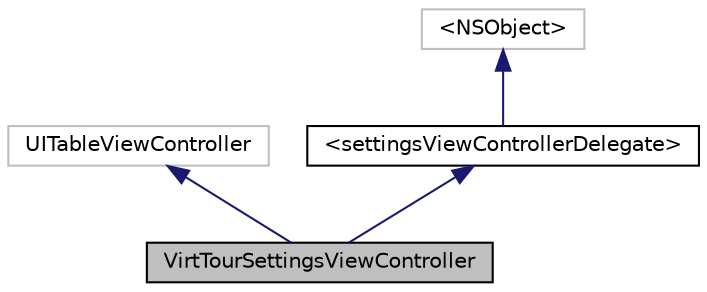 digraph "VirtTourSettingsViewController"
{
  edge [fontname="Helvetica",fontsize="10",labelfontname="Helvetica",labelfontsize="10"];
  node [fontname="Helvetica",fontsize="10",shape=record];
  Node1 [label="VirtTourSettingsViewController",height=0.2,width=0.4,color="black", fillcolor="grey75", style="filled" fontcolor="black"];
  Node2 -> Node1 [dir="back",color="midnightblue",fontsize="10",style="solid",fontname="Helvetica"];
  Node2 [label="UITableViewController",height=0.2,width=0.4,color="grey75", fillcolor="white", style="filled"];
  Node3 -> Node1 [dir="back",color="midnightblue",fontsize="10",style="solid",fontname="Helvetica"];
  Node3 [label="\<settingsViewControllerDelegate\>",height=0.2,width=0.4,color="black", fillcolor="white", style="filled",URL="$protocolsettings_view_controller_delegate-p.html"];
  Node4 -> Node3 [dir="back",color="midnightblue",fontsize="10",style="solid",fontname="Helvetica"];
  Node4 [label="\<NSObject\>",height=0.2,width=0.4,color="grey75", fillcolor="white", style="filled"];
}
